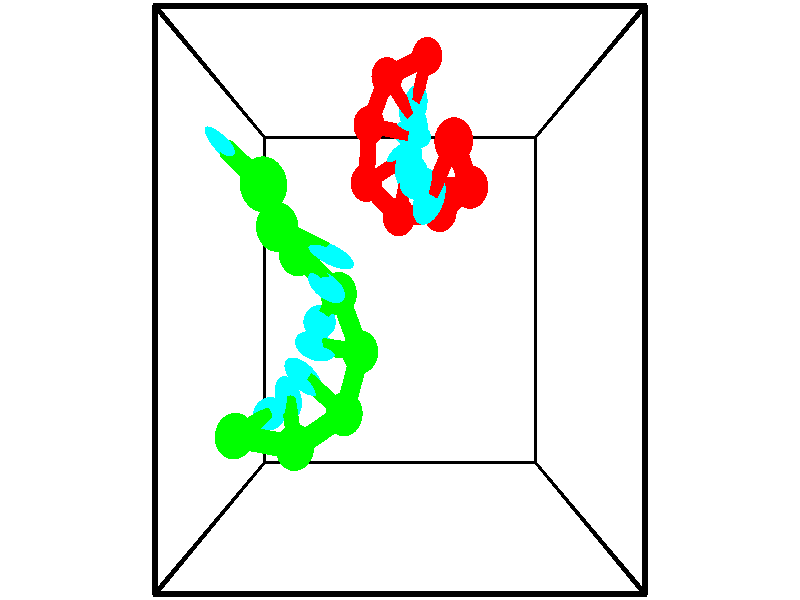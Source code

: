 // switches for output
#declare DRAW_BASES = 1; // possible values are 0, 1; only relevant for DNA ribbons
#declare DRAW_BASES_TYPE = 3; // possible values are 1, 2, 3; only relevant for DNA ribbons
#declare DRAW_FOG = 0; // set to 1 to enable fog

#include "colors.inc"

#include "transforms.inc"
background { rgb <1, 1, 1>}

#default {
   normal{
       ripples 0.25
       frequency 0.20
       turbulence 0.2
       lambda 5
   }
	finish {
		phong 0.1
		phong_size 40.
	}
}

// original window dimensions: 1024x640


// camera settings

camera {
	sky <-0, 1, 0>
	up <-0, 1, 0>
	right 1.6 * <1, 0, 0>
	location <2.5, 2.5, 11.1562>
	look_at <2.5, 2.5, 2.5>
	direction <0, 0, -8.6562>
	angle 67.0682
}


# declare cpy_camera_pos = <2.5, 2.5, 11.1562>;
# if (DRAW_FOG = 1)
fog {
	fog_type 2
	up vnormalize(cpy_camera_pos)
	color rgbt<1,1,1,0.3>
	distance 1e-5
	fog_alt 3e-3
	fog_offset 4
}
# end


// LIGHTS

# declare lum = 6;
global_settings {
	ambient_light rgb lum * <0.05, 0.05, 0.05>
	max_trace_level 15
}# declare cpy_direct_light_amount = 0.25;
light_source
{	1000 * <-1, -1, 1>,
	rgb lum * cpy_direct_light_amount
	parallel
}

light_source
{	1000 * <1, 1, -1>,
	rgb lum * cpy_direct_light_amount
	parallel
}

// strand 0

// nucleotide -1

// particle -1
sphere {
	<3.196755, 4.219107, 3.320160> 0.250000
	pigment { color rgbt <1,0,0,0> }
	no_shadow
}
cylinder {
	<3.019110, 3.870823, 3.235659>,  <2.912523, 3.661853, 3.184958>, 0.100000
	pigment { color rgbt <1,0,0,0> }
	no_shadow
}
cylinder {
	<3.019110, 3.870823, 3.235659>,  <3.196755, 4.219107, 3.320160>, 0.100000
	pigment { color rgbt <1,0,0,0> }
	no_shadow
}

// particle -1
sphere {
	<3.019110, 3.870823, 3.235659> 0.100000
	pigment { color rgbt <1,0,0,0> }
	no_shadow
}
sphere {
	0, 1
	scale<0.080000,0.200000,0.300000>
	matrix <-0.241637, 0.343441, -0.907557,
		0.862772, -0.352011, -0.362923,
		-0.444113, -0.870710, -0.211253,
		2.885876, 3.609610, 3.172283>
	pigment { color rgbt <0,1,1,0> }
	no_shadow
}
cylinder {
	<3.481117, 3.814410, 2.715854>,  <3.196755, 4.219107, 3.320160>, 0.130000
	pigment { color rgbt <1,0,0,0> }
	no_shadow
}

// nucleotide -1

// particle -1
sphere {
	<3.481117, 3.814410, 2.715854> 0.250000
	pigment { color rgbt <1,0,0,0> }
	no_shadow
}
cylinder {
	<3.086351, 3.823959, 2.779645>,  <2.849492, 3.829689, 2.817920>, 0.100000
	pigment { color rgbt <1,0,0,0> }
	no_shadow
}
cylinder {
	<3.086351, 3.823959, 2.779645>,  <3.481117, 3.814410, 2.715854>, 0.100000
	pigment { color rgbt <1,0,0,0> }
	no_shadow
}

// particle -1
sphere {
	<3.086351, 3.823959, 2.779645> 0.100000
	pigment { color rgbt <1,0,0,0> }
	no_shadow
}
sphere {
	0, 1
	scale<0.080000,0.200000,0.300000>
	matrix <-0.128823, 0.478141, -0.868784,
		-0.096994, -0.877958, -0.468808,
		-0.986913, 0.023874, 0.159478,
		2.790277, 3.831121, 2.827488>
	pigment { color rgbt <0,1,1,0> }
	no_shadow
}
cylinder {
	<3.093829, 3.595745, 2.143527>,  <3.481117, 3.814410, 2.715854>, 0.130000
	pigment { color rgbt <1,0,0,0> }
	no_shadow
}

// nucleotide -1

// particle -1
sphere {
	<3.093829, 3.595745, 2.143527> 0.250000
	pigment { color rgbt <1,0,0,0> }
	no_shadow
}
cylinder {
	<2.862000, 3.845493, 2.353005>,  <2.722902, 3.995342, 2.478692>, 0.100000
	pigment { color rgbt <1,0,0,0> }
	no_shadow
}
cylinder {
	<2.862000, 3.845493, 2.353005>,  <3.093829, 3.595745, 2.143527>, 0.100000
	pigment { color rgbt <1,0,0,0> }
	no_shadow
}

// particle -1
sphere {
	<2.862000, 3.845493, 2.353005> 0.100000
	pigment { color rgbt <1,0,0,0> }
	no_shadow
}
sphere {
	0, 1
	scale<0.080000,0.200000,0.300000>
	matrix <-0.113221, 0.574707, -0.810489,
		-0.807017, -0.529031, -0.262393,
		-0.579573, 0.624370, 0.523696,
		2.688128, 4.032804, 2.510114>
	pigment { color rgbt <0,1,1,0> }
	no_shadow
}
cylinder {
	<2.481314, 3.575816, 1.781520>,  <3.093829, 3.595745, 2.143527>, 0.130000
	pigment { color rgbt <1,0,0,0> }
	no_shadow
}

// nucleotide -1

// particle -1
sphere {
	<2.481314, 3.575816, 1.781520> 0.250000
	pigment { color rgbt <1,0,0,0> }
	no_shadow
}
cylinder {
	<2.566210, 3.910477, 1.983499>,  <2.617147, 4.111273, 2.104686>, 0.100000
	pigment { color rgbt <1,0,0,0> }
	no_shadow
}
cylinder {
	<2.566210, 3.910477, 1.983499>,  <2.481314, 3.575816, 1.781520>, 0.100000
	pigment { color rgbt <1,0,0,0> }
	no_shadow
}

// particle -1
sphere {
	<2.566210, 3.910477, 1.983499> 0.100000
	pigment { color rgbt <1,0,0,0> }
	no_shadow
}
sphere {
	0, 1
	scale<0.080000,0.200000,0.300000>
	matrix <-0.066257, 0.527849, -0.846750,
		-0.974969, 0.146258, 0.167465,
		0.212240, 0.836651, 0.504945,
		2.629882, 4.161472, 2.134982>
	pigment { color rgbt <0,1,1,0> }
	no_shadow
}
cylinder {
	<1.965132, 4.053008, 1.533373>,  <2.481314, 3.575816, 1.781520>, 0.130000
	pigment { color rgbt <1,0,0,0> }
	no_shadow
}

// nucleotide -1

// particle -1
sphere {
	<1.965132, 4.053008, 1.533373> 0.250000
	pigment { color rgbt <1,0,0,0> }
	no_shadow
}
cylinder {
	<2.308598, 4.217064, 1.656324>,  <2.514677, 4.315497, 1.730096>, 0.100000
	pigment { color rgbt <1,0,0,0> }
	no_shadow
}
cylinder {
	<2.308598, 4.217064, 1.656324>,  <1.965132, 4.053008, 1.533373>, 0.100000
	pigment { color rgbt <1,0,0,0> }
	no_shadow
}

// particle -1
sphere {
	<2.308598, 4.217064, 1.656324> 0.100000
	pigment { color rgbt <1,0,0,0> }
	no_shadow
}
sphere {
	0, 1
	scale<0.080000,0.200000,0.300000>
	matrix <-0.009246, 0.612016, -0.790791,
		-0.512456, 0.676182, 0.529308,
		0.858664, 0.410140, 0.307380,
		2.566197, 4.340106, 1.748538>
	pigment { color rgbt <0,1,1,0> }
	no_shadow
}
cylinder {
	<2.007660, 4.827519, 1.510453>,  <1.965132, 4.053008, 1.533373>, 0.130000
	pigment { color rgbt <1,0,0,0> }
	no_shadow
}

// nucleotide -1

// particle -1
sphere {
	<2.007660, 4.827519, 1.510453> 0.250000
	pigment { color rgbt <1,0,0,0> }
	no_shadow
}
cylinder {
	<2.401506, 4.758392, 1.500117>,  <2.637814, 4.716916, 1.493916>, 0.100000
	pigment { color rgbt <1,0,0,0> }
	no_shadow
}
cylinder {
	<2.401506, 4.758392, 1.500117>,  <2.007660, 4.827519, 1.510453>, 0.100000
	pigment { color rgbt <1,0,0,0> }
	no_shadow
}

// particle -1
sphere {
	<2.401506, 4.758392, 1.500117> 0.100000
	pigment { color rgbt <1,0,0,0> }
	no_shadow
}
sphere {
	0, 1
	scale<0.080000,0.200000,0.300000>
	matrix <0.087767, 0.616986, -0.782064,
		0.151096, 0.767764, 0.622662,
		0.984615, -0.172817, -0.025840,
		2.696891, 4.706547, 1.492365>
	pigment { color rgbt <0,1,1,0> }
	no_shadow
}
cylinder {
	<2.287432, 5.522117, 1.358060>,  <2.007660, 4.827519, 1.510453>, 0.130000
	pigment { color rgbt <1,0,0,0> }
	no_shadow
}

// nucleotide -1

// particle -1
sphere {
	<2.287432, 5.522117, 1.358060> 0.250000
	pigment { color rgbt <1,0,0,0> }
	no_shadow
}
cylinder {
	<2.533407, 5.226063, 1.249211>,  <2.680993, 5.048430, 1.183902>, 0.100000
	pigment { color rgbt <1,0,0,0> }
	no_shadow
}
cylinder {
	<2.533407, 5.226063, 1.249211>,  <2.287432, 5.522117, 1.358060>, 0.100000
	pigment { color rgbt <1,0,0,0> }
	no_shadow
}

// particle -1
sphere {
	<2.533407, 5.226063, 1.249211> 0.100000
	pigment { color rgbt <1,0,0,0> }
	no_shadow
}
sphere {
	0, 1
	scale<0.080000,0.200000,0.300000>
	matrix <0.151780, 0.449718, -0.880180,
		0.773830, 0.499954, 0.388887,
		0.614939, -0.740135, -0.272122,
		2.717889, 5.004022, 1.167575>
	pigment { color rgbt <0,1,1,0> }
	no_shadow
}
cylinder {
	<2.944385, 5.844853, 1.212312>,  <2.287432, 5.522117, 1.358060>, 0.130000
	pigment { color rgbt <1,0,0,0> }
	no_shadow
}

// nucleotide -1

// particle -1
sphere {
	<2.944385, 5.844853, 1.212312> 0.250000
	pigment { color rgbt <1,0,0,0> }
	no_shadow
}
cylinder {
	<2.839479, 5.512756, 1.015573>,  <2.776536, 5.313498, 0.897529>, 0.100000
	pigment { color rgbt <1,0,0,0> }
	no_shadow
}
cylinder {
	<2.839479, 5.512756, 1.015573>,  <2.944385, 5.844853, 1.212312>, 0.100000
	pigment { color rgbt <1,0,0,0> }
	no_shadow
}

// particle -1
sphere {
	<2.839479, 5.512756, 1.015573> 0.100000
	pigment { color rgbt <1,0,0,0> }
	no_shadow
}
sphere {
	0, 1
	scale<0.080000,0.200000,0.300000>
	matrix <0.132835, 0.473779, -0.870568,
		0.955810, -0.293653, -0.013970,
		-0.262264, -0.830242, -0.491850,
		2.760800, 5.263684, 0.868018>
	pigment { color rgbt <0,1,1,0> }
	no_shadow
}
// strand 1

// nucleotide -1

// particle -1
sphere {
	<1.024925, 3.539492, 4.627636> 0.250000
	pigment { color rgbt <0,1,0,0> }
	no_shadow
}
cylinder {
	<0.733753, 3.766899, 4.474322>,  <0.559050, 3.903344, 4.382334>, 0.100000
	pigment { color rgbt <0,1,0,0> }
	no_shadow
}
cylinder {
	<0.733753, 3.766899, 4.474322>,  <1.024925, 3.539492, 4.627636>, 0.100000
	pigment { color rgbt <0,1,0,0> }
	no_shadow
}

// particle -1
sphere {
	<0.733753, 3.766899, 4.474322> 0.100000
	pigment { color rgbt <0,1,0,0> }
	no_shadow
}
sphere {
	0, 1
	scale<0.080000,0.200000,0.300000>
	matrix <0.651913, 0.747069, -0.129991,
		0.212437, -0.344492, -0.914437,
		-0.727928, 0.568519, -0.383284,
		0.515375, 3.937455, 4.359337>
	pigment { color rgbt <0,1,1,0> }
	no_shadow
}
cylinder {
	<1.020959, 3.233402, 3.878987>,  <1.024925, 3.539492, 4.627636>, 0.130000
	pigment { color rgbt <0,1,0,0> }
	no_shadow
}

// nucleotide -1

// particle -1
sphere {
	<1.020959, 3.233402, 3.878987> 0.250000
	pigment { color rgbt <0,1,0,0> }
	no_shadow
}
cylinder {
	<1.388632, 3.075874, 3.877744>,  <1.609236, 2.981358, 3.876999>, 0.100000
	pigment { color rgbt <0,1,0,0> }
	no_shadow
}
cylinder {
	<1.388632, 3.075874, 3.877744>,  <1.020959, 3.233402, 3.878987>, 0.100000
	pigment { color rgbt <0,1,0,0> }
	no_shadow
}

// particle -1
sphere {
	<1.388632, 3.075874, 3.877744> 0.100000
	pigment { color rgbt <0,1,0,0> }
	no_shadow
}
sphere {
	0, 1
	scale<0.080000,0.200000,0.300000>
	matrix <-0.368265, -0.856686, -0.361207,
		0.139589, 0.333159, -0.932480,
		0.919182, -0.393820, -0.003106,
		1.664387, 2.957728, 3.876812>
	pigment { color rgbt <0,1,1,0> }
	no_shadow
}
cylinder {
	<1.151662, 3.010743, 3.178506>,  <1.020959, 3.233402, 3.878987>, 0.130000
	pigment { color rgbt <0,1,0,0> }
	no_shadow
}

// nucleotide -1

// particle -1
sphere {
	<1.151662, 3.010743, 3.178506> 0.250000
	pigment { color rgbt <0,1,0,0> }
	no_shadow
}
cylinder {
	<1.396025, 2.800476, 3.415307>,  <1.542642, 2.674316, 3.557388>, 0.100000
	pigment { color rgbt <0,1,0,0> }
	no_shadow
}
cylinder {
	<1.396025, 2.800476, 3.415307>,  <1.151662, 3.010743, 3.178506>, 0.100000
	pigment { color rgbt <0,1,0,0> }
	no_shadow
}

// particle -1
sphere {
	<1.396025, 2.800476, 3.415307> 0.100000
	pigment { color rgbt <0,1,0,0> }
	no_shadow
}
sphere {
	0, 1
	scale<0.080000,0.200000,0.300000>
	matrix <-0.290262, -0.844404, -0.450256,
		0.736575, 0.103228, -0.668432,
		0.610906, -0.525667, 0.592003,
		1.579296, 2.642776, 3.592908>
	pigment { color rgbt <0,1,1,0> }
	no_shadow
}
cylinder {
	<1.651003, 2.573489, 2.793231>,  <1.151662, 3.010743, 3.178506>, 0.130000
	pigment { color rgbt <0,1,0,0> }
	no_shadow
}

// nucleotide -1

// particle -1
sphere {
	<1.651003, 2.573489, 2.793231> 0.250000
	pigment { color rgbt <0,1,0,0> }
	no_shadow
}
cylinder {
	<1.547499, 2.399700, 3.138316>,  <1.485396, 2.295427, 3.345368>, 0.100000
	pigment { color rgbt <0,1,0,0> }
	no_shadow
}
cylinder {
	<1.547499, 2.399700, 3.138316>,  <1.651003, 2.573489, 2.793231>, 0.100000
	pigment { color rgbt <0,1,0,0> }
	no_shadow
}

// particle -1
sphere {
	<1.547499, 2.399700, 3.138316> 0.100000
	pigment { color rgbt <0,1,0,0> }
	no_shadow
}
sphere {
	0, 1
	scale<0.080000,0.200000,0.300000>
	matrix <-0.427417, -0.749439, -0.505625,
		0.866232, -0.499574, 0.008224,
		-0.258760, -0.434473, 0.862714,
		1.469871, 2.269358, 3.397130>
	pigment { color rgbt <0,1,1,0> }
	no_shadow
}
cylinder {
	<1.946148, 1.896392, 2.740201>,  <1.651003, 2.573489, 2.793231>, 0.130000
	pigment { color rgbt <0,1,0,0> }
	no_shadow
}

// nucleotide -1

// particle -1
sphere {
	<1.946148, 1.896392, 2.740201> 0.250000
	pigment { color rgbt <0,1,0,0> }
	no_shadow
}
cylinder {
	<1.624340, 1.950172, 2.971604>,  <1.431256, 1.982441, 3.110446>, 0.100000
	pigment { color rgbt <0,1,0,0> }
	no_shadow
}
cylinder {
	<1.624340, 1.950172, 2.971604>,  <1.946148, 1.896392, 2.740201>, 0.100000
	pigment { color rgbt <0,1,0,0> }
	no_shadow
}

// particle -1
sphere {
	<1.624340, 1.950172, 2.971604> 0.100000
	pigment { color rgbt <0,1,0,0> }
	no_shadow
}
sphere {
	0, 1
	scale<0.080000,0.200000,0.300000>
	matrix <-0.515813, -0.641029, -0.568347,
		0.294425, -0.755648, 0.585072,
		-0.804519, 0.134452, 0.578509,
		1.382984, 1.990508, 3.145157>
	pigment { color rgbt <0,1,1,0> }
	no_shadow
}
cylinder {
	<1.738902, 1.201795, 2.909926>,  <1.946148, 1.896392, 2.740201>, 0.130000
	pigment { color rgbt <0,1,0,0> }
	no_shadow
}

// nucleotide -1

// particle -1
sphere {
	<1.738902, 1.201795, 2.909926> 0.250000
	pigment { color rgbt <0,1,0,0> }
	no_shadow
}
cylinder {
	<1.423065, 1.446678, 2.926647>,  <1.233563, 1.593608, 2.936679>, 0.100000
	pigment { color rgbt <0,1,0,0> }
	no_shadow
}
cylinder {
	<1.423065, 1.446678, 2.926647>,  <1.738902, 1.201795, 2.909926>, 0.100000
	pigment { color rgbt <0,1,0,0> }
	no_shadow
}

// particle -1
sphere {
	<1.423065, 1.446678, 2.926647> 0.100000
	pigment { color rgbt <0,1,0,0> }
	no_shadow
}
sphere {
	0, 1
	scale<0.080000,0.200000,0.300000>
	matrix <-0.530235, -0.646407, -0.548643,
		-0.308861, -0.455369, 0.835011,
		-0.789592, 0.612206, 0.041802,
		1.186188, 1.630340, 2.939188>
	pigment { color rgbt <0,1,1,0> }
	no_shadow
}
cylinder {
	<1.121691, 0.885807, 3.229556>,  <1.738902, 1.201795, 2.909926>, 0.130000
	pigment { color rgbt <0,1,0,0> }
	no_shadow
}

// nucleotide -1

// particle -1
sphere {
	<1.121691, 0.885807, 3.229556> 0.250000
	pigment { color rgbt <0,1,0,0> }
	no_shadow
}
cylinder {
	<1.022358, 1.167389, 2.963389>,  <0.962758, 1.336338, 2.803689>, 0.100000
	pigment { color rgbt <0,1,0,0> }
	no_shadow
}
cylinder {
	<1.022358, 1.167389, 2.963389>,  <1.121691, 0.885807, 3.229556>, 0.100000
	pigment { color rgbt <0,1,0,0> }
	no_shadow
}

// particle -1
sphere {
	<1.022358, 1.167389, 2.963389> 0.100000
	pigment { color rgbt <0,1,0,0> }
	no_shadow
}
sphere {
	0, 1
	scale<0.080000,0.200000,0.300000>
	matrix <-0.536866, -0.671802, -0.510350,
		-0.806292, 0.230503, 0.544759,
		-0.248333, 0.703954, -0.665417,
		0.947858, 1.378575, 2.763764>
	pigment { color rgbt <0,1,1,0> }
	no_shadow
}
cylinder {
	<0.327785, 1.011850, 3.227321>,  <1.121691, 0.885807, 3.229556>, 0.130000
	pigment { color rgbt <0,1,0,0> }
	no_shadow
}

// nucleotide -1

// particle -1
sphere {
	<0.327785, 1.011850, 3.227321> 0.250000
	pigment { color rgbt <0,1,0,0> }
	no_shadow
}
cylinder {
	<0.517591, 1.098804, 2.886128>,  <0.631475, 1.150977, 2.681413>, 0.100000
	pigment { color rgbt <0,1,0,0> }
	no_shadow
}
cylinder {
	<0.517591, 1.098804, 2.886128>,  <0.327785, 1.011850, 3.227321>, 0.100000
	pigment { color rgbt <0,1,0,0> }
	no_shadow
}

// particle -1
sphere {
	<0.517591, 1.098804, 2.886128> 0.100000
	pigment { color rgbt <0,1,0,0> }
	no_shadow
}
sphere {
	0, 1
	scale<0.080000,0.200000,0.300000>
	matrix <-0.639536, -0.580699, -0.503769,
		-0.604838, 0.784559, -0.136525,
		0.474516, 0.217386, -0.852982,
		0.659946, 1.164020, 2.630234>
	pigment { color rgbt <0,1,1,0> }
	no_shadow
}
// box output
cylinder {
	<0.000000, 0.000000, 0.000000>,  <5.000000, 0.000000, 0.000000>, 0.025000
	pigment { color rgbt <0,0,0,0> }
	no_shadow
}
cylinder {
	<0.000000, 0.000000, 0.000000>,  <0.000000, 5.000000, 0.000000>, 0.025000
	pigment { color rgbt <0,0,0,0> }
	no_shadow
}
cylinder {
	<0.000000, 0.000000, 0.000000>,  <0.000000, 0.000000, 5.000000>, 0.025000
	pigment { color rgbt <0,0,0,0> }
	no_shadow
}
cylinder {
	<5.000000, 5.000000, 5.000000>,  <0.000000, 5.000000, 5.000000>, 0.025000
	pigment { color rgbt <0,0,0,0> }
	no_shadow
}
cylinder {
	<5.000000, 5.000000, 5.000000>,  <5.000000, 0.000000, 5.000000>, 0.025000
	pigment { color rgbt <0,0,0,0> }
	no_shadow
}
cylinder {
	<5.000000, 5.000000, 5.000000>,  <5.000000, 5.000000, 0.000000>, 0.025000
	pigment { color rgbt <0,0,0,0> }
	no_shadow
}
cylinder {
	<0.000000, 0.000000, 5.000000>,  <0.000000, 5.000000, 5.000000>, 0.025000
	pigment { color rgbt <0,0,0,0> }
	no_shadow
}
cylinder {
	<0.000000, 0.000000, 5.000000>,  <5.000000, 0.000000, 5.000000>, 0.025000
	pigment { color rgbt <0,0,0,0> }
	no_shadow
}
cylinder {
	<5.000000, 5.000000, 0.000000>,  <0.000000, 5.000000, 0.000000>, 0.025000
	pigment { color rgbt <0,0,0,0> }
	no_shadow
}
cylinder {
	<5.000000, 5.000000, 0.000000>,  <5.000000, 0.000000, 0.000000>, 0.025000
	pigment { color rgbt <0,0,0,0> }
	no_shadow
}
cylinder {
	<5.000000, 0.000000, 5.000000>,  <5.000000, 0.000000, 0.000000>, 0.025000
	pigment { color rgbt <0,0,0,0> }
	no_shadow
}
cylinder {
	<0.000000, 5.000000, 0.000000>,  <0.000000, 5.000000, 5.000000>, 0.025000
	pigment { color rgbt <0,0,0,0> }
	no_shadow
}
// end of box output
